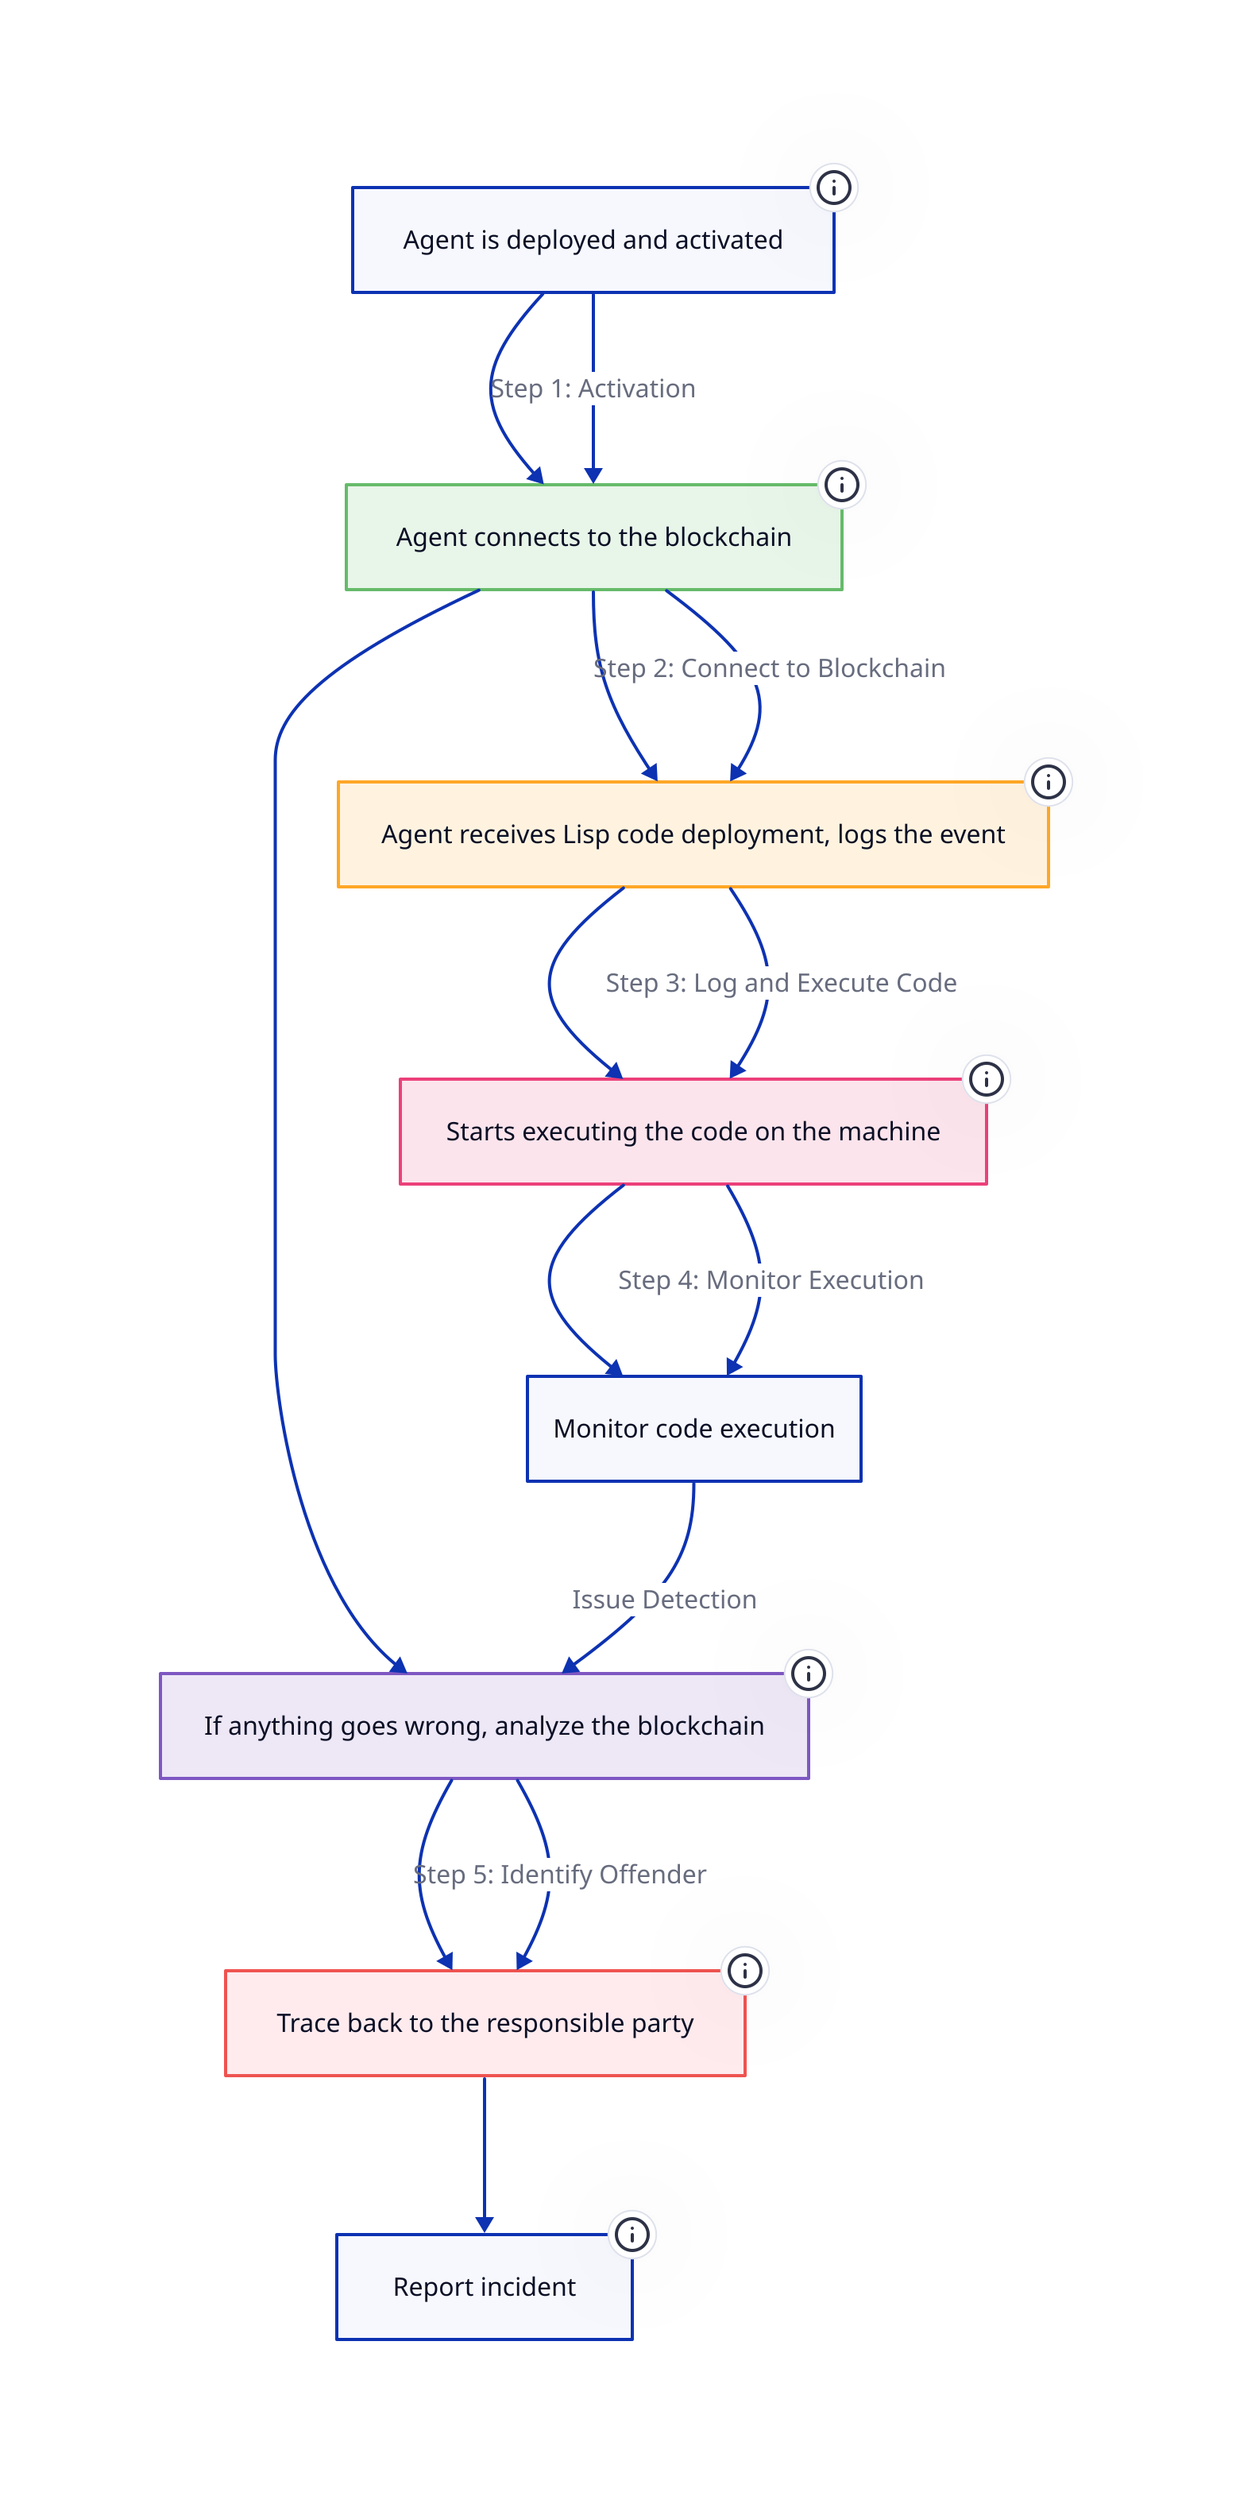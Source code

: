# Connections.
agentActivated -> blockchainConnection -> lispCodeDeployment -> codeExecution -> executionMonitoring
blockchainConnection -> issueAnalysis -> traceback -> report

# Definition of nodes.
agentActivated: "Agent is deployed and activated"
blockchainConnection: "Agent connects to the blockchain"
lispCodeDeployment: "Agent receives Lisp code deployment, logs the event"
codeExecution: "Starts executing the code on the machine"
executionMonitoring: "Monitor code execution"
issueAnalysis: "If anything goes wrong, analyze the blockchain"
traceback: "Trace back to the responsible party"
report: "Report incident"

# Connection labels.
agentActivated -> blockchainConnection: "Step 1: Activation"
blockchainConnection -> lispCodeDeployment: "Step 2: Connect to Blockchain"
lispCodeDeployment -> codeExecution: "Step 3: Log and Execute Code"
codeExecution -> executionMonitoring: "Step 4: Monitor Execution"
executionMonitoring -> issueAnalysis: "Issue Detection"
issueAnalysis -> traceback: "Step 5: Identify Offender"

# Tooltips.
agentActivated: {tooltip: "The agent is deployed on the host and begins its operation."}
blockchainConnection: {tooltip: "Establishes connection to the private blockchain network."}
lispCodeDeployment: {tooltip: "Receives and logs the deployment of Lisp code. This might include information about the vendor who deployed the code, time & date, and more."}
codeExecution: {tooltip: "Executes the deployed Lisp code on the machine."}
issueAnalysis: {tooltip: "Analyzes the blockchain logs to investigate any issues."}
traceback: {tooltip: "Identifies the source of the problematic code deployment."}
report: {tooltip: "Generate report and submit to appropriate party (e.g. via e-mail, webhook, etc.)"}

# Styling.
blockchainConnection.style: {
  fill: "#e8f5e9"
  stroke: "#66bb6a"
}

lispCodeDeployment.style: {
  fill: "#fff3e0"
  stroke: "#ffa726"
}

codeExecution.style: {
  fill: "#fce4ec"
  stroke: "#ec407a"
}

issueAnalysis.style: {
  fill: "#ede7f6"
  stroke: "#7e57c2"
}

traceback.style: {
  fill: "#ffebee"
  stroke: "#ef5350"
}
